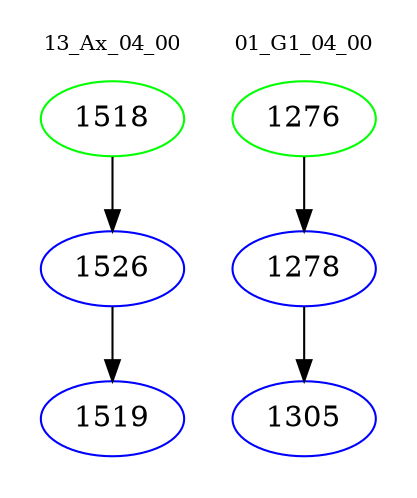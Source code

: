 digraph{
subgraph cluster_0 {
color = white
label = "13_Ax_04_00";
fontsize=10;
T0_1518 [label="1518", color="green"]
T0_1518 -> T0_1526 [color="black"]
T0_1526 [label="1526", color="blue"]
T0_1526 -> T0_1519 [color="black"]
T0_1519 [label="1519", color="blue"]
}
subgraph cluster_1 {
color = white
label = "01_G1_04_00";
fontsize=10;
T1_1276 [label="1276", color="green"]
T1_1276 -> T1_1278 [color="black"]
T1_1278 [label="1278", color="blue"]
T1_1278 -> T1_1305 [color="black"]
T1_1305 [label="1305", color="blue"]
}
}
